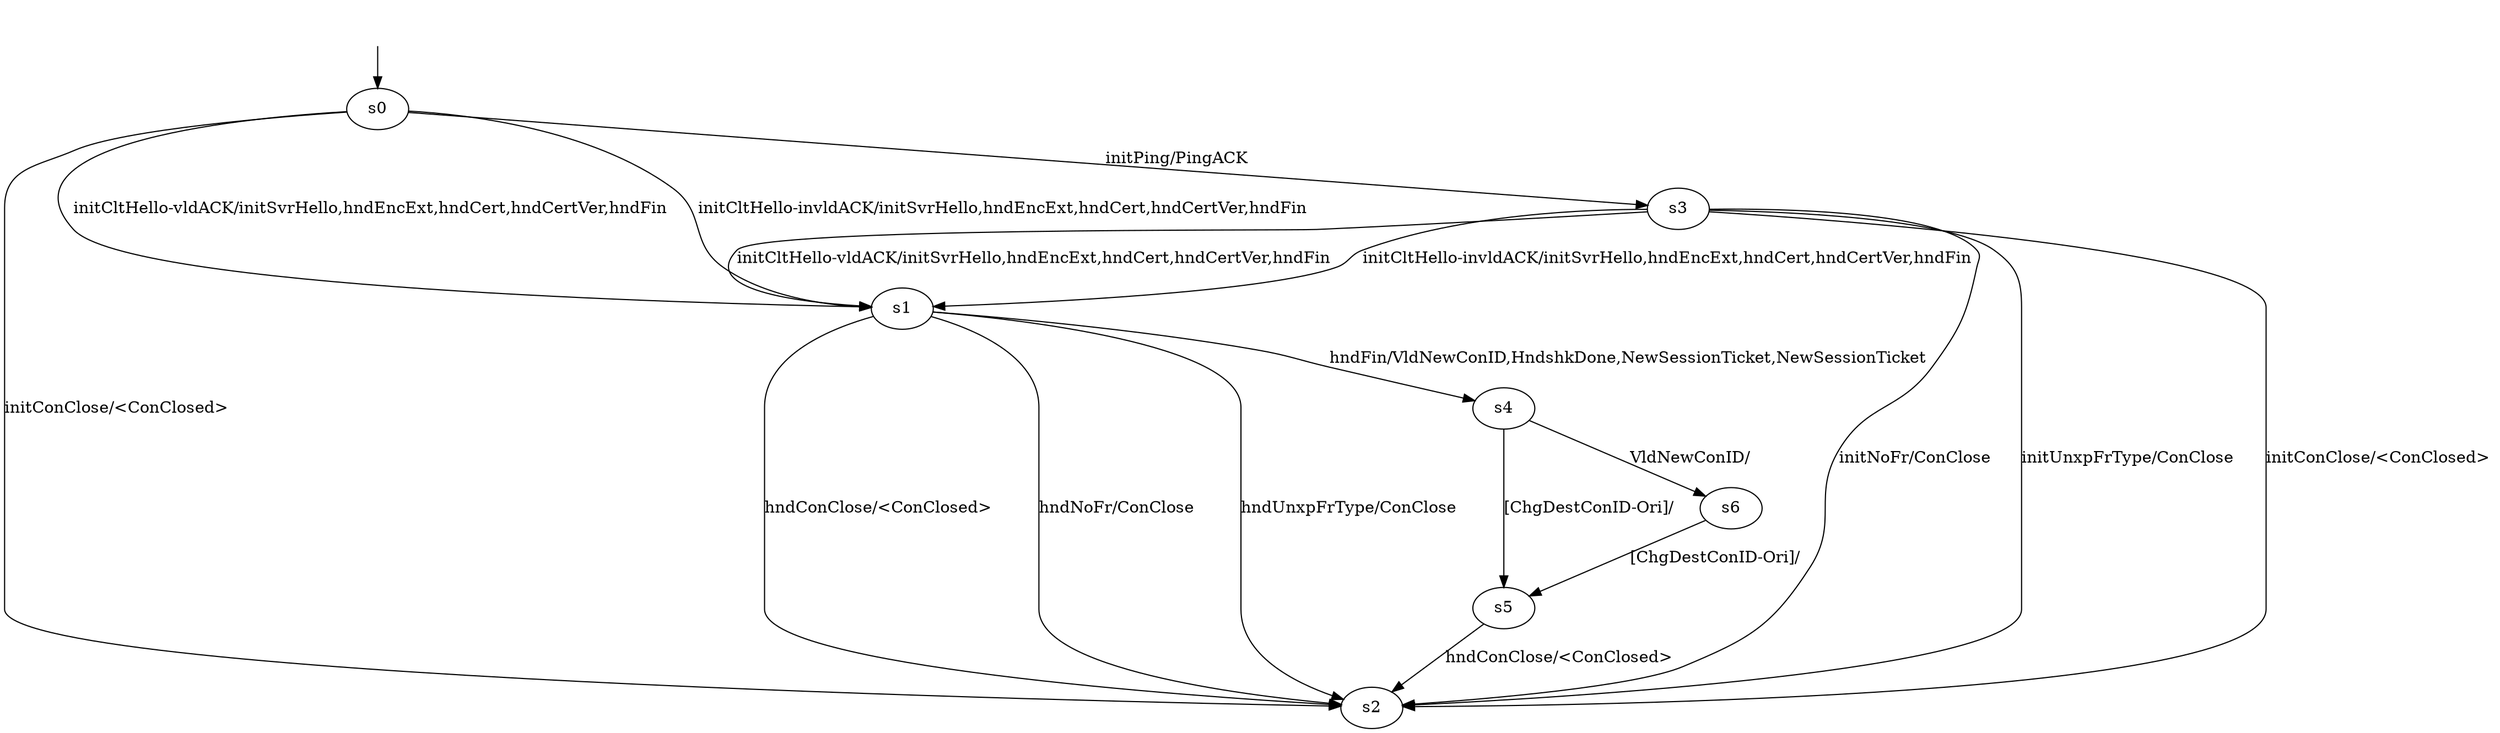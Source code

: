 digraph "../results/quicheModels/quiche-B-B-0/learnedModel" {
s0 [label=s0];
s1 [label=s1];
s2 [label=s2];
s3 [label=s3];
s4 [label=s4];
s5 [label=s5];
s6 [label=s6];
s0 -> s3  [label="initPing/PingACK "];
s0 -> s2  [label="initConClose/<ConClosed> "];
s0 -> s1  [label="initCltHello-vldACK/initSvrHello,hndEncExt,hndCert,hndCertVer,hndFin "];
s0 -> s1  [label="initCltHello-invldACK/initSvrHello,hndEncExt,hndCert,hndCertVer,hndFin "];
s1 -> s4  [label="hndFin/VldNewConID,HndshkDone,NewSessionTicket,NewSessionTicket "];
s1 -> s2  [label="hndConClose/<ConClosed> "];
s1 -> s2  [label="hndNoFr/ConClose "];
s1 -> s2  [label="hndUnxpFrType/ConClose "];
s3 -> s2  [label="initConClose/<ConClosed> "];
s3 -> s1  [label="initCltHello-vldACK/initSvrHello,hndEncExt,hndCert,hndCertVer,hndFin "];
s3 -> s1  [label="initCltHello-invldACK/initSvrHello,hndEncExt,hndCert,hndCertVer,hndFin "];
s3 -> s2  [label="initNoFr/ConClose "];
s3 -> s2  [label="initUnxpFrType/ConClose "];
s4 -> s6  [label="VldNewConID/ "];
s4 -> s5  [label="[ChgDestConID-Ori]/ "];
s5 -> s2  [label="hndConClose/<ConClosed> "];
s6 -> s5  [label="[ChgDestConID-Ori]/ "];
__start0 [label="", shape=none];
__start0 -> s0  [label=""];
}
